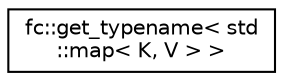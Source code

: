 digraph "Graphical Class Hierarchy"
{
  edge [fontname="Helvetica",fontsize="10",labelfontname="Helvetica",labelfontsize="10"];
  node [fontname="Helvetica",fontsize="10",shape=record];
  rankdir="LR";
  Node0 [label="fc::get_typename\< std\l::map\< K, V \> \>",height=0.2,width=0.4,color="black", fillcolor="white", style="filled",URL="$structfc_1_1get__typename_3_01std_1_1map_3_01_k_00_01_v_01_4_01_4.html"];
}
